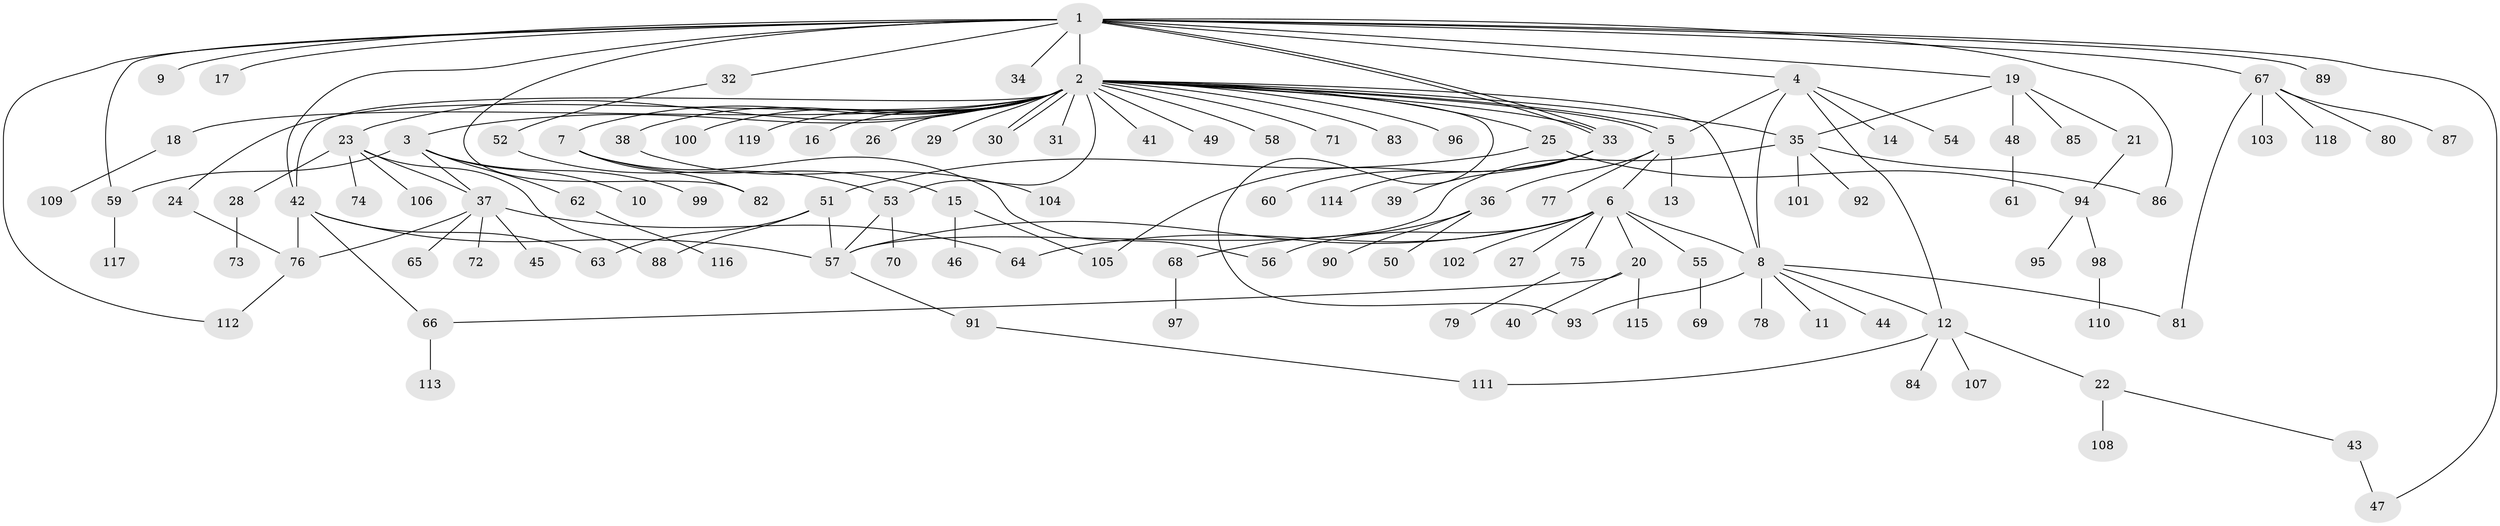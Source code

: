 // Generated by graph-tools (version 1.1) at 2025/26/03/09/25 03:26:00]
// undirected, 119 vertices, 151 edges
graph export_dot {
graph [start="1"]
  node [color=gray90,style=filled];
  1;
  2;
  3;
  4;
  5;
  6;
  7;
  8;
  9;
  10;
  11;
  12;
  13;
  14;
  15;
  16;
  17;
  18;
  19;
  20;
  21;
  22;
  23;
  24;
  25;
  26;
  27;
  28;
  29;
  30;
  31;
  32;
  33;
  34;
  35;
  36;
  37;
  38;
  39;
  40;
  41;
  42;
  43;
  44;
  45;
  46;
  47;
  48;
  49;
  50;
  51;
  52;
  53;
  54;
  55;
  56;
  57;
  58;
  59;
  60;
  61;
  62;
  63;
  64;
  65;
  66;
  67;
  68;
  69;
  70;
  71;
  72;
  73;
  74;
  75;
  76;
  77;
  78;
  79;
  80;
  81;
  82;
  83;
  84;
  85;
  86;
  87;
  88;
  89;
  90;
  91;
  92;
  93;
  94;
  95;
  96;
  97;
  98;
  99;
  100;
  101;
  102;
  103;
  104;
  105;
  106;
  107;
  108;
  109;
  110;
  111;
  112;
  113;
  114;
  115;
  116;
  117;
  118;
  119;
  1 -- 2;
  1 -- 4;
  1 -- 9;
  1 -- 17;
  1 -- 19;
  1 -- 32;
  1 -- 33;
  1 -- 33;
  1 -- 34;
  1 -- 42;
  1 -- 47;
  1 -- 59;
  1 -- 67;
  1 -- 82;
  1 -- 86;
  1 -- 89;
  1 -- 112;
  2 -- 3;
  2 -- 5;
  2 -- 5;
  2 -- 7;
  2 -- 8;
  2 -- 16;
  2 -- 18;
  2 -- 23;
  2 -- 24;
  2 -- 25;
  2 -- 26;
  2 -- 29;
  2 -- 30;
  2 -- 30;
  2 -- 31;
  2 -- 33;
  2 -- 35;
  2 -- 38;
  2 -- 41;
  2 -- 42;
  2 -- 49;
  2 -- 53;
  2 -- 58;
  2 -- 71;
  2 -- 83;
  2 -- 93;
  2 -- 96;
  2 -- 100;
  2 -- 119;
  3 -- 10;
  3 -- 37;
  3 -- 59;
  3 -- 62;
  3 -- 99;
  4 -- 5;
  4 -- 8;
  4 -- 12;
  4 -- 14;
  4 -- 54;
  5 -- 6;
  5 -- 13;
  5 -- 36;
  5 -- 77;
  6 -- 8;
  6 -- 20;
  6 -- 27;
  6 -- 55;
  6 -- 56;
  6 -- 57;
  6 -- 64;
  6 -- 75;
  6 -- 102;
  7 -- 15;
  7 -- 56;
  7 -- 82;
  8 -- 11;
  8 -- 12;
  8 -- 44;
  8 -- 78;
  8 -- 81;
  8 -- 93;
  12 -- 22;
  12 -- 84;
  12 -- 107;
  12 -- 111;
  15 -- 46;
  15 -- 105;
  18 -- 109;
  19 -- 21;
  19 -- 35;
  19 -- 48;
  19 -- 85;
  20 -- 40;
  20 -- 66;
  20 -- 115;
  21 -- 94;
  22 -- 43;
  22 -- 108;
  23 -- 28;
  23 -- 37;
  23 -- 74;
  23 -- 88;
  23 -- 106;
  24 -- 76;
  25 -- 51;
  25 -- 94;
  28 -- 73;
  32 -- 52;
  33 -- 39;
  33 -- 60;
  33 -- 105;
  33 -- 114;
  35 -- 57;
  35 -- 86;
  35 -- 92;
  35 -- 101;
  36 -- 50;
  36 -- 68;
  36 -- 90;
  37 -- 45;
  37 -- 64;
  37 -- 65;
  37 -- 72;
  37 -- 76;
  38 -- 104;
  42 -- 57;
  42 -- 63;
  42 -- 66;
  42 -- 76;
  43 -- 47;
  48 -- 61;
  51 -- 57;
  51 -- 63;
  51 -- 88;
  52 -- 53;
  53 -- 57;
  53 -- 70;
  55 -- 69;
  57 -- 91;
  59 -- 117;
  62 -- 116;
  66 -- 113;
  67 -- 80;
  67 -- 81;
  67 -- 87;
  67 -- 103;
  67 -- 118;
  68 -- 97;
  75 -- 79;
  76 -- 112;
  91 -- 111;
  94 -- 95;
  94 -- 98;
  98 -- 110;
}
